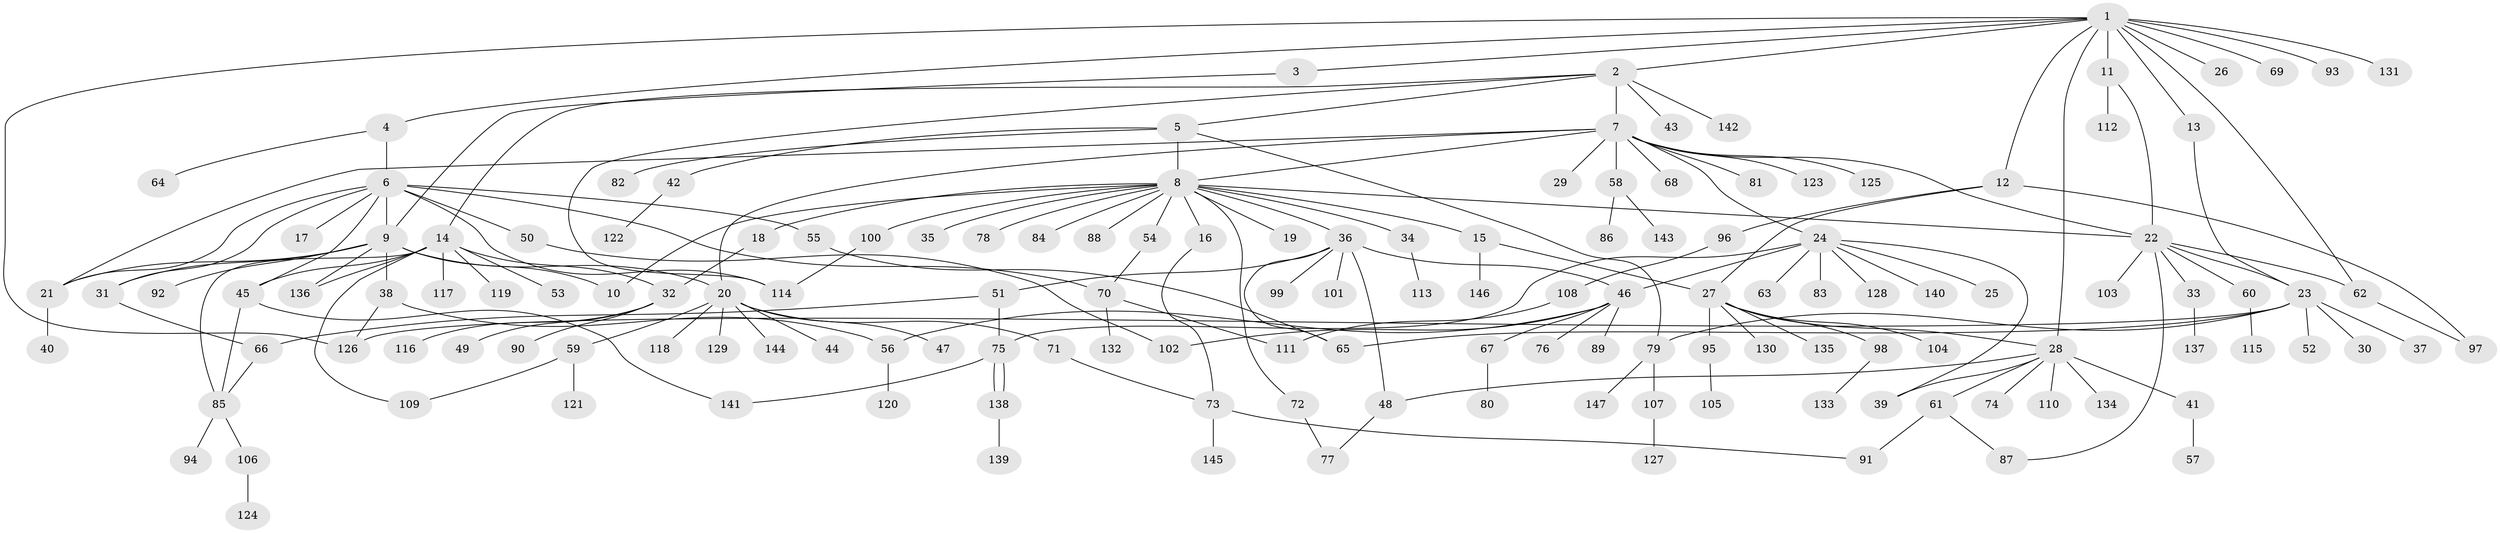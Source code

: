 // coarse degree distribution, {12: 0.009009009009009009, 10: 0.009009009009009009, 2: 0.22522522522522523, 15: 0.018018018018018018, 18: 0.009009009009009009, 23: 0.009009009009009009, 3: 0.08108108108108109, 4: 0.04504504504504504, 8: 0.018018018018018018, 1: 0.5315315315315315, 7: 0.018018018018018018, 6: 0.018018018018018018, 5: 0.009009009009009009}
// Generated by graph-tools (version 1.1) at 2025/23/03/03/25 07:23:54]
// undirected, 147 vertices, 188 edges
graph export_dot {
graph [start="1"]
  node [color=gray90,style=filled];
  1;
  2;
  3;
  4;
  5;
  6;
  7;
  8;
  9;
  10;
  11;
  12;
  13;
  14;
  15;
  16;
  17;
  18;
  19;
  20;
  21;
  22;
  23;
  24;
  25;
  26;
  27;
  28;
  29;
  30;
  31;
  32;
  33;
  34;
  35;
  36;
  37;
  38;
  39;
  40;
  41;
  42;
  43;
  44;
  45;
  46;
  47;
  48;
  49;
  50;
  51;
  52;
  53;
  54;
  55;
  56;
  57;
  58;
  59;
  60;
  61;
  62;
  63;
  64;
  65;
  66;
  67;
  68;
  69;
  70;
  71;
  72;
  73;
  74;
  75;
  76;
  77;
  78;
  79;
  80;
  81;
  82;
  83;
  84;
  85;
  86;
  87;
  88;
  89;
  90;
  91;
  92;
  93;
  94;
  95;
  96;
  97;
  98;
  99;
  100;
  101;
  102;
  103;
  104;
  105;
  106;
  107;
  108;
  109;
  110;
  111;
  112;
  113;
  114;
  115;
  116;
  117;
  118;
  119;
  120;
  121;
  122;
  123;
  124;
  125;
  126;
  127;
  128;
  129;
  130;
  131;
  132;
  133;
  134;
  135;
  136;
  137;
  138;
  139;
  140;
  141;
  142;
  143;
  144;
  145;
  146;
  147;
  1 -- 2;
  1 -- 3;
  1 -- 4;
  1 -- 11;
  1 -- 12;
  1 -- 13;
  1 -- 26;
  1 -- 28;
  1 -- 62;
  1 -- 69;
  1 -- 93;
  1 -- 126;
  1 -- 131;
  2 -- 5;
  2 -- 7;
  2 -- 14;
  2 -- 43;
  2 -- 114;
  2 -- 142;
  3 -- 9;
  4 -- 6;
  4 -- 64;
  5 -- 8;
  5 -- 42;
  5 -- 79;
  5 -- 82;
  6 -- 9;
  6 -- 17;
  6 -- 21;
  6 -- 31;
  6 -- 45;
  6 -- 50;
  6 -- 55;
  6 -- 70;
  6 -- 114;
  7 -- 8;
  7 -- 20;
  7 -- 21;
  7 -- 22;
  7 -- 24;
  7 -- 29;
  7 -- 58;
  7 -- 68;
  7 -- 81;
  7 -- 123;
  7 -- 125;
  8 -- 10;
  8 -- 15;
  8 -- 16;
  8 -- 18;
  8 -- 19;
  8 -- 22;
  8 -- 34;
  8 -- 35;
  8 -- 36;
  8 -- 54;
  8 -- 72;
  8 -- 78;
  8 -- 84;
  8 -- 88;
  8 -- 100;
  9 -- 10;
  9 -- 20;
  9 -- 21;
  9 -- 31;
  9 -- 38;
  9 -- 92;
  9 -- 136;
  11 -- 22;
  11 -- 112;
  12 -- 27;
  12 -- 96;
  12 -- 97;
  13 -- 23;
  14 -- 32;
  14 -- 45;
  14 -- 53;
  14 -- 85;
  14 -- 109;
  14 -- 117;
  14 -- 119;
  14 -- 136;
  15 -- 27;
  15 -- 146;
  16 -- 73;
  18 -- 32;
  20 -- 44;
  20 -- 47;
  20 -- 59;
  20 -- 71;
  20 -- 118;
  20 -- 129;
  20 -- 144;
  21 -- 40;
  22 -- 23;
  22 -- 33;
  22 -- 60;
  22 -- 62;
  22 -- 87;
  22 -- 103;
  23 -- 30;
  23 -- 37;
  23 -- 52;
  23 -- 65;
  23 -- 79;
  23 -- 126;
  24 -- 25;
  24 -- 39;
  24 -- 46;
  24 -- 63;
  24 -- 75;
  24 -- 83;
  24 -- 128;
  24 -- 140;
  27 -- 28;
  27 -- 95;
  27 -- 98;
  27 -- 104;
  27 -- 130;
  27 -- 135;
  28 -- 39;
  28 -- 41;
  28 -- 48;
  28 -- 61;
  28 -- 74;
  28 -- 110;
  28 -- 134;
  31 -- 66;
  32 -- 49;
  32 -- 90;
  32 -- 116;
  33 -- 137;
  34 -- 113;
  36 -- 46;
  36 -- 48;
  36 -- 51;
  36 -- 65;
  36 -- 99;
  36 -- 101;
  38 -- 56;
  38 -- 126;
  41 -- 57;
  42 -- 122;
  45 -- 85;
  45 -- 141;
  46 -- 56;
  46 -- 67;
  46 -- 76;
  46 -- 89;
  46 -- 102;
  48 -- 77;
  50 -- 102;
  51 -- 66;
  51 -- 75;
  54 -- 70;
  55 -- 65;
  56 -- 120;
  58 -- 86;
  58 -- 143;
  59 -- 109;
  59 -- 121;
  60 -- 115;
  61 -- 87;
  61 -- 91;
  62 -- 97;
  66 -- 85;
  67 -- 80;
  70 -- 111;
  70 -- 132;
  71 -- 73;
  72 -- 77;
  73 -- 91;
  73 -- 145;
  75 -- 138;
  75 -- 138;
  75 -- 141;
  79 -- 107;
  79 -- 147;
  85 -- 94;
  85 -- 106;
  95 -- 105;
  96 -- 108;
  98 -- 133;
  100 -- 114;
  106 -- 124;
  107 -- 127;
  108 -- 111;
  138 -- 139;
}
